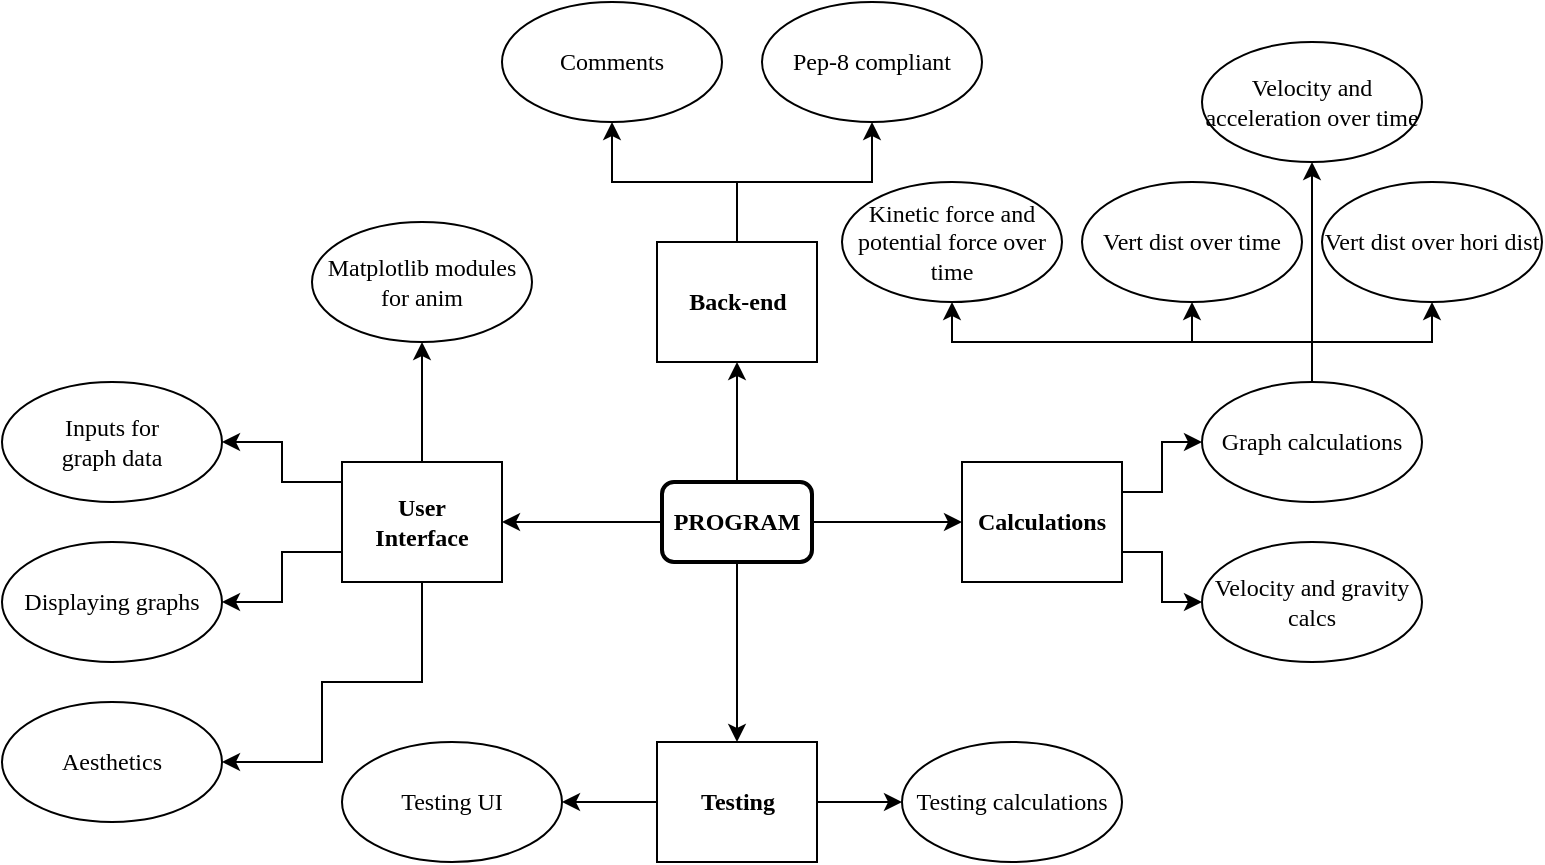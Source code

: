 <mxfile version="21.6.6" type="device">
  <diagram id="EnI7LButDnZIBvIXs8Sy" name="Page-1">
    <mxGraphModel dx="1444" dy="1944" grid="1" gridSize="10" guides="1" tooltips="1" connect="1" arrows="1" fold="1" page="1" pageScale="1" pageWidth="850" pageHeight="1100" math="0" shadow="0">
      <root>
        <mxCell id="0" />
        <mxCell id="1" parent="0" />
        <mxCell id="V0Q13042x-b2j6D4VTw8-4" style="edgeStyle=orthogonalEdgeStyle;rounded=0;orthogonalLoop=1;jettySize=auto;html=1;exitX=1;exitY=0.5;exitDx=0;exitDy=0;" parent="1" source="V0Q13042x-b2j6D4VTw8-2" target="V0Q13042x-b2j6D4VTw8-7" edge="1">
          <mxGeometry relative="1" as="geometry">
            <mxPoint x="510" y="240" as="targetPoint" />
          </mxGeometry>
        </mxCell>
        <mxCell id="V0Q13042x-b2j6D4VTw8-5" style="edgeStyle=orthogonalEdgeStyle;rounded=0;orthogonalLoop=1;jettySize=auto;html=1;exitX=0;exitY=0.5;exitDx=0;exitDy=0;" parent="1" source="V0Q13042x-b2j6D4VTw8-2" target="V0Q13042x-b2j6D4VTw8-6" edge="1">
          <mxGeometry relative="1" as="geometry">
            <mxPoint x="300" y="240" as="targetPoint" />
          </mxGeometry>
        </mxCell>
        <mxCell id="yWWVWhRe9GuPvTwCDRys-6" style="edgeStyle=orthogonalEdgeStyle;rounded=0;orthogonalLoop=1;jettySize=auto;html=1;exitX=0.5;exitY=0;exitDx=0;exitDy=0;entryX=0.5;entryY=1;entryDx=0;entryDy=0;" edge="1" parent="1" source="V0Q13042x-b2j6D4VTw8-2" target="yWWVWhRe9GuPvTwCDRys-5">
          <mxGeometry relative="1" as="geometry" />
        </mxCell>
        <mxCell id="V0Q13042x-b2j6D4VTw8-2" value="PROGRAM" style="whiteSpace=wrap;html=1;strokeWidth=2;rounded=1;glass=0;shadow=0;fontFamily=Verdana;fontStyle=1;fontSize=12;" parent="1" vertex="1">
          <mxGeometry x="370" y="220" width="75" height="40" as="geometry" />
        </mxCell>
        <mxCell id="VLyif92qPhnk4-9t6htu-9" style="edgeStyle=orthogonalEdgeStyle;rounded=0;orthogonalLoop=1;jettySize=auto;html=1;exitX=0;exitY=0.75;exitDx=0;exitDy=0;entryX=0;entryY=0.5;entryDx=0;entryDy=0;" parent="1" source="V0Q13042x-b2j6D4VTw8-6" edge="1">
          <mxGeometry relative="1" as="geometry">
            <mxPoint x="150" y="280" as="targetPoint" />
            <Array as="points">
              <mxPoint x="180" y="255" />
              <mxPoint x="180" y="280" />
            </Array>
          </mxGeometry>
        </mxCell>
        <mxCell id="VLyif92qPhnk4-9t6htu-10" style="edgeStyle=orthogonalEdgeStyle;rounded=0;orthogonalLoop=1;jettySize=auto;html=1;exitX=0;exitY=0.25;exitDx=0;exitDy=0;entryX=0;entryY=0.5;entryDx=0;entryDy=0;" parent="1" source="V0Q13042x-b2j6D4VTw8-6" edge="1">
          <mxGeometry relative="1" as="geometry">
            <mxPoint x="150" y="200" as="targetPoint" />
            <Array as="points">
              <mxPoint x="210" y="220" />
              <mxPoint x="180" y="220" />
              <mxPoint x="180" y="200" />
            </Array>
          </mxGeometry>
        </mxCell>
        <mxCell id="OkTbVbcPe1jkvOhVyq-D-13" style="edgeStyle=orthogonalEdgeStyle;rounded=0;orthogonalLoop=1;jettySize=auto;html=1;exitX=0.5;exitY=0;exitDx=0;exitDy=0;entryX=0.5;entryY=1;entryDx=0;entryDy=0;" parent="1" source="V0Q13042x-b2j6D4VTw8-6" target="OkTbVbcPe1jkvOhVyq-D-11" edge="1">
          <mxGeometry relative="1" as="geometry" />
        </mxCell>
        <mxCell id="6VCHtt-4AwPIwCEVT980-7" style="edgeStyle=orthogonalEdgeStyle;rounded=0;orthogonalLoop=1;jettySize=auto;html=1;exitX=0.5;exitY=1;exitDx=0;exitDy=0;entryX=1;entryY=0.5;entryDx=0;entryDy=0;" parent="1" source="V0Q13042x-b2j6D4VTw8-6" target="6VCHtt-4AwPIwCEVT980-6" edge="1">
          <mxGeometry relative="1" as="geometry">
            <Array as="points">
              <mxPoint x="250" y="320" />
              <mxPoint x="200" y="320" />
              <mxPoint x="200" y="360" />
            </Array>
          </mxGeometry>
        </mxCell>
        <mxCell id="V0Q13042x-b2j6D4VTw8-6" value="User&lt;br&gt;Interface" style="whiteSpace=wrap;html=1;fontFamily=Verdana;fontStyle=1" parent="1" vertex="1">
          <mxGeometry x="210.0" y="210" width="80" height="60" as="geometry" />
        </mxCell>
        <mxCell id="OkTbVbcPe1jkvOhVyq-D-5" style="edgeStyle=orthogonalEdgeStyle;rounded=0;orthogonalLoop=1;jettySize=auto;html=1;exitX=1;exitY=0.25;exitDx=0;exitDy=0;entryX=0;entryY=0.5;entryDx=0;entryDy=0;" parent="1" source="V0Q13042x-b2j6D4VTw8-7" target="OkTbVbcPe1jkvOhVyq-D-1" edge="1">
          <mxGeometry relative="1" as="geometry" />
        </mxCell>
        <mxCell id="OkTbVbcPe1jkvOhVyq-D-6" style="edgeStyle=orthogonalEdgeStyle;rounded=0;orthogonalLoop=1;jettySize=auto;html=1;exitX=1;exitY=0.75;exitDx=0;exitDy=0;entryX=0;entryY=0.5;entryDx=0;entryDy=0;" parent="1" source="V0Q13042x-b2j6D4VTw8-7" target="OkTbVbcPe1jkvOhVyq-D-2" edge="1">
          <mxGeometry relative="1" as="geometry" />
        </mxCell>
        <mxCell id="V0Q13042x-b2j6D4VTw8-7" value="Calculations" style="whiteSpace=wrap;html=1;fontFamily=Verdana;fontStyle=1" parent="1" vertex="1">
          <mxGeometry x="520" y="210" width="80" height="60" as="geometry" />
        </mxCell>
        <mxCell id="VLyif92qPhnk4-9t6htu-1" style="edgeStyle=orthogonalEdgeStyle;rounded=0;orthogonalLoop=1;jettySize=auto;html=1;exitX=0.5;exitY=1;exitDx=0;exitDy=0;" parent="1" source="V0Q13042x-b2j6D4VTw8-2" target="VLyif92qPhnk4-9t6htu-2" edge="1">
          <mxGeometry relative="1" as="geometry">
            <mxPoint x="450" y="330" as="targetPoint" />
            <mxPoint x="520" y="330" as="sourcePoint" />
          </mxGeometry>
        </mxCell>
        <mxCell id="OkTbVbcPe1jkvOhVyq-D-7" style="edgeStyle=orthogonalEdgeStyle;rounded=0;orthogonalLoop=1;jettySize=auto;html=1;exitX=1;exitY=0.5;exitDx=0;exitDy=0;" parent="1" source="VLyif92qPhnk4-9t6htu-2" target="OkTbVbcPe1jkvOhVyq-D-4" edge="1">
          <mxGeometry relative="1" as="geometry" />
        </mxCell>
        <mxCell id="OkTbVbcPe1jkvOhVyq-D-8" style="edgeStyle=orthogonalEdgeStyle;rounded=0;orthogonalLoop=1;jettySize=auto;html=1;exitX=0;exitY=0.5;exitDx=0;exitDy=0;" parent="1" source="VLyif92qPhnk4-9t6htu-2" target="OkTbVbcPe1jkvOhVyq-D-3" edge="1">
          <mxGeometry relative="1" as="geometry" />
        </mxCell>
        <mxCell id="VLyif92qPhnk4-9t6htu-2" value="Testing" style="whiteSpace=wrap;html=1;fontFamily=Verdana;fontStyle=1" parent="1" vertex="1">
          <mxGeometry x="367.5" y="350" width="80" height="60" as="geometry" />
        </mxCell>
        <mxCell id="VLyif92qPhnk4-9t6htu-11" value="Inputs for&lt;br&gt;graph data" style="ellipse;whiteSpace=wrap;html=1;fontFamily=Verdana;" parent="1" vertex="1">
          <mxGeometry x="40" y="170" width="110" height="60" as="geometry" />
        </mxCell>
        <mxCell id="VLyif92qPhnk4-9t6htu-12" value="Displaying graphs" style="ellipse;whiteSpace=wrap;html=1;fontFamily=Verdana;" parent="1" vertex="1">
          <mxGeometry x="40" y="250" width="110" height="60" as="geometry" />
        </mxCell>
        <mxCell id="6VCHtt-4AwPIwCEVT980-4" style="edgeStyle=orthogonalEdgeStyle;rounded=0;orthogonalLoop=1;jettySize=auto;html=1;exitX=0.5;exitY=0;exitDx=0;exitDy=0;" parent="1" source="OkTbVbcPe1jkvOhVyq-D-1" target="6VCHtt-4AwPIwCEVT980-3" edge="1">
          <mxGeometry relative="1" as="geometry" />
        </mxCell>
        <mxCell id="6VCHtt-4AwPIwCEVT980-5" style="edgeStyle=orthogonalEdgeStyle;rounded=0;orthogonalLoop=1;jettySize=auto;html=1;exitX=0.5;exitY=0;exitDx=0;exitDy=0;entryX=0.5;entryY=1;entryDx=0;entryDy=0;" parent="1" source="OkTbVbcPe1jkvOhVyq-D-1" target="6VCHtt-4AwPIwCEVT980-1" edge="1">
          <mxGeometry relative="1" as="geometry" />
        </mxCell>
        <mxCell id="yWWVWhRe9GuPvTwCDRys-3" style="edgeStyle=orthogonalEdgeStyle;rounded=0;orthogonalLoop=1;jettySize=auto;html=1;exitX=0.5;exitY=0;exitDx=0;exitDy=0;entryX=0.5;entryY=1;entryDx=0;entryDy=0;" edge="1" parent="1" source="OkTbVbcPe1jkvOhVyq-D-1" target="yWWVWhRe9GuPvTwCDRys-2">
          <mxGeometry relative="1" as="geometry" />
        </mxCell>
        <mxCell id="yWWVWhRe9GuPvTwCDRys-4" style="edgeStyle=orthogonalEdgeStyle;rounded=0;orthogonalLoop=1;jettySize=auto;html=1;exitX=0.5;exitY=0;exitDx=0;exitDy=0;" edge="1" parent="1" source="OkTbVbcPe1jkvOhVyq-D-1" target="yWWVWhRe9GuPvTwCDRys-1">
          <mxGeometry relative="1" as="geometry">
            <Array as="points">
              <mxPoint x="695" y="150" />
              <mxPoint x="515" y="150" />
            </Array>
          </mxGeometry>
        </mxCell>
        <mxCell id="OkTbVbcPe1jkvOhVyq-D-1" value="Graph calculations" style="ellipse;whiteSpace=wrap;html=1;fontFamily=Verdana;" parent="1" vertex="1">
          <mxGeometry x="640" y="170" width="110" height="60" as="geometry" />
        </mxCell>
        <mxCell id="OkTbVbcPe1jkvOhVyq-D-2" value="Velocity and gravity calcs" style="ellipse;whiteSpace=wrap;html=1;fontFamily=Verdana;" parent="1" vertex="1">
          <mxGeometry x="640" y="250" width="110" height="60" as="geometry" />
        </mxCell>
        <mxCell id="OkTbVbcPe1jkvOhVyq-D-3" value="Testing UI" style="ellipse;whiteSpace=wrap;html=1;fontFamily=Verdana;" parent="1" vertex="1">
          <mxGeometry x="210" y="350" width="110" height="60" as="geometry" />
        </mxCell>
        <mxCell id="OkTbVbcPe1jkvOhVyq-D-4" value="Testing calculations" style="ellipse;whiteSpace=wrap;html=1;fontFamily=Verdana;" parent="1" vertex="1">
          <mxGeometry x="490" y="350" width="110" height="60" as="geometry" />
        </mxCell>
        <mxCell id="OkTbVbcPe1jkvOhVyq-D-11" value="Matplotlib modules for anim" style="ellipse;whiteSpace=wrap;html=1;fontFamily=Verdana;" parent="1" vertex="1">
          <mxGeometry x="195" y="90" width="110" height="60" as="geometry" />
        </mxCell>
        <mxCell id="6VCHtt-4AwPIwCEVT980-1" value="Vert dist over time" style="ellipse;whiteSpace=wrap;html=1;fontFamily=Verdana;" parent="1" vertex="1">
          <mxGeometry x="580" y="70" width="110" height="60" as="geometry" />
        </mxCell>
        <mxCell id="6VCHtt-4AwPIwCEVT980-3" value="Vert dist over hori dist" style="ellipse;whiteSpace=wrap;html=1;fontFamily=Verdana;" parent="1" vertex="1">
          <mxGeometry x="700" y="70" width="110" height="60" as="geometry" />
        </mxCell>
        <mxCell id="6VCHtt-4AwPIwCEVT980-6" value="Aesthetics" style="ellipse;whiteSpace=wrap;html=1;fontFamily=Verdana;" parent="1" vertex="1">
          <mxGeometry x="40" y="330" width="110" height="60" as="geometry" />
        </mxCell>
        <mxCell id="yWWVWhRe9GuPvTwCDRys-1" value="Kinetic force and potential force over time" style="ellipse;whiteSpace=wrap;html=1;fontFamily=Verdana;" vertex="1" parent="1">
          <mxGeometry x="460" y="70" width="110" height="60" as="geometry" />
        </mxCell>
        <mxCell id="yWWVWhRe9GuPvTwCDRys-2" value="Velocity and acceleration over time" style="ellipse;whiteSpace=wrap;html=1;fontFamily=Verdana;" vertex="1" parent="1">
          <mxGeometry x="640" width="110" height="60" as="geometry" />
        </mxCell>
        <mxCell id="yWWVWhRe9GuPvTwCDRys-9" style="edgeStyle=orthogonalEdgeStyle;rounded=0;orthogonalLoop=1;jettySize=auto;html=1;exitX=0.5;exitY=0;exitDx=0;exitDy=0;entryX=0.5;entryY=1;entryDx=0;entryDy=0;" edge="1" parent="1" source="yWWVWhRe9GuPvTwCDRys-5" target="yWWVWhRe9GuPvTwCDRys-7">
          <mxGeometry relative="1" as="geometry" />
        </mxCell>
        <mxCell id="yWWVWhRe9GuPvTwCDRys-10" style="edgeStyle=orthogonalEdgeStyle;rounded=0;orthogonalLoop=1;jettySize=auto;html=1;exitX=0.5;exitY=0;exitDx=0;exitDy=0;entryX=0.5;entryY=1;entryDx=0;entryDy=0;" edge="1" parent="1" source="yWWVWhRe9GuPvTwCDRys-5" target="yWWVWhRe9GuPvTwCDRys-8">
          <mxGeometry relative="1" as="geometry" />
        </mxCell>
        <mxCell id="yWWVWhRe9GuPvTwCDRys-5" value="Back-end" style="whiteSpace=wrap;html=1;fontFamily=Verdana;fontStyle=1" vertex="1" parent="1">
          <mxGeometry x="367.5" y="100" width="80" height="60" as="geometry" />
        </mxCell>
        <mxCell id="yWWVWhRe9GuPvTwCDRys-7" value="Comments" style="ellipse;whiteSpace=wrap;html=1;fontFamily=Verdana;" vertex="1" parent="1">
          <mxGeometry x="290" y="-20" width="110" height="60" as="geometry" />
        </mxCell>
        <mxCell id="yWWVWhRe9GuPvTwCDRys-8" value="Pep-8 compliant" style="ellipse;whiteSpace=wrap;html=1;fontFamily=Verdana;" vertex="1" parent="1">
          <mxGeometry x="420" y="-20" width="110" height="60" as="geometry" />
        </mxCell>
      </root>
    </mxGraphModel>
  </diagram>
</mxfile>
